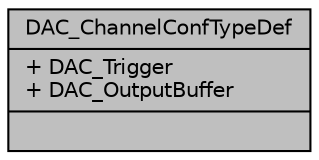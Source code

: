 digraph "DAC_ChannelConfTypeDef"
{
  edge [fontname="Helvetica",fontsize="10",labelfontname="Helvetica",labelfontsize="10"];
  node [fontname="Helvetica",fontsize="10",shape=record];
  Node1 [label="{DAC_ChannelConfTypeDef\n|+ DAC_Trigger\l+ DAC_OutputBuffer\l|}",height=0.2,width=0.4,color="black", fillcolor="grey75", style="filled", fontcolor="black"];
}
